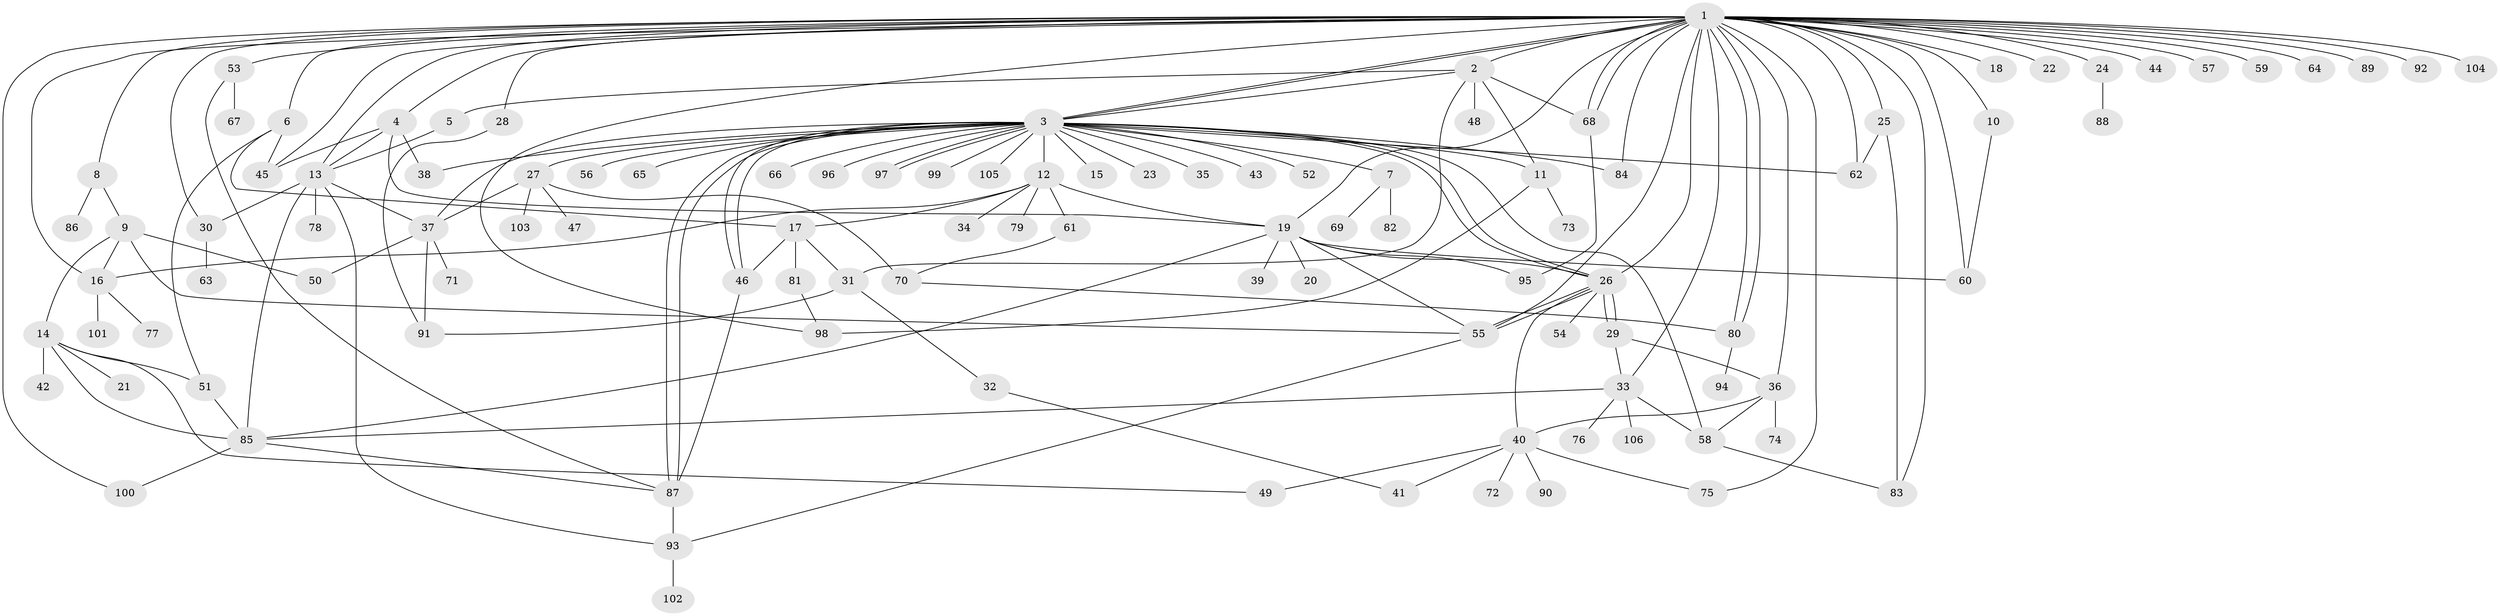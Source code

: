 // Generated by graph-tools (version 1.1) at 2025/14/03/09/25 04:14:30]
// undirected, 106 vertices, 171 edges
graph export_dot {
graph [start="1"]
  node [color=gray90,style=filled];
  1;
  2;
  3;
  4;
  5;
  6;
  7;
  8;
  9;
  10;
  11;
  12;
  13;
  14;
  15;
  16;
  17;
  18;
  19;
  20;
  21;
  22;
  23;
  24;
  25;
  26;
  27;
  28;
  29;
  30;
  31;
  32;
  33;
  34;
  35;
  36;
  37;
  38;
  39;
  40;
  41;
  42;
  43;
  44;
  45;
  46;
  47;
  48;
  49;
  50;
  51;
  52;
  53;
  54;
  55;
  56;
  57;
  58;
  59;
  60;
  61;
  62;
  63;
  64;
  65;
  66;
  67;
  68;
  69;
  70;
  71;
  72;
  73;
  74;
  75;
  76;
  77;
  78;
  79;
  80;
  81;
  82;
  83;
  84;
  85;
  86;
  87;
  88;
  89;
  90;
  91;
  92;
  93;
  94;
  95;
  96;
  97;
  98;
  99;
  100;
  101;
  102;
  103;
  104;
  105;
  106;
  1 -- 2;
  1 -- 3;
  1 -- 3;
  1 -- 4;
  1 -- 6;
  1 -- 8;
  1 -- 10;
  1 -- 13;
  1 -- 16;
  1 -- 18;
  1 -- 19;
  1 -- 22;
  1 -- 24;
  1 -- 25;
  1 -- 26;
  1 -- 28;
  1 -- 30;
  1 -- 33;
  1 -- 36;
  1 -- 44;
  1 -- 45;
  1 -- 53;
  1 -- 55;
  1 -- 57;
  1 -- 59;
  1 -- 60;
  1 -- 62;
  1 -- 64;
  1 -- 68;
  1 -- 68;
  1 -- 75;
  1 -- 80;
  1 -- 80;
  1 -- 83;
  1 -- 84;
  1 -- 89;
  1 -- 92;
  1 -- 98;
  1 -- 100;
  1 -- 104;
  2 -- 3;
  2 -- 5;
  2 -- 11;
  2 -- 31;
  2 -- 48;
  2 -- 68;
  3 -- 7;
  3 -- 11;
  3 -- 12;
  3 -- 15;
  3 -- 23;
  3 -- 26;
  3 -- 26;
  3 -- 27;
  3 -- 35;
  3 -- 37;
  3 -- 38;
  3 -- 43;
  3 -- 46;
  3 -- 46;
  3 -- 52;
  3 -- 56;
  3 -- 58;
  3 -- 62;
  3 -- 65;
  3 -- 66;
  3 -- 84;
  3 -- 87;
  3 -- 87;
  3 -- 96;
  3 -- 97;
  3 -- 97;
  3 -- 99;
  3 -- 105;
  4 -- 13;
  4 -- 19;
  4 -- 38;
  4 -- 45;
  5 -- 13;
  6 -- 17;
  6 -- 45;
  6 -- 51;
  7 -- 69;
  7 -- 82;
  8 -- 9;
  8 -- 86;
  9 -- 14;
  9 -- 16;
  9 -- 50;
  9 -- 55;
  10 -- 60;
  11 -- 73;
  11 -- 98;
  12 -- 16;
  12 -- 17;
  12 -- 19;
  12 -- 34;
  12 -- 61;
  12 -- 79;
  13 -- 30;
  13 -- 37;
  13 -- 78;
  13 -- 85;
  13 -- 93;
  14 -- 21;
  14 -- 42;
  14 -- 49;
  14 -- 51;
  14 -- 85;
  16 -- 77;
  16 -- 101;
  17 -- 31;
  17 -- 46;
  17 -- 81;
  19 -- 20;
  19 -- 26;
  19 -- 39;
  19 -- 55;
  19 -- 60;
  19 -- 85;
  19 -- 95;
  24 -- 88;
  25 -- 62;
  25 -- 83;
  26 -- 29;
  26 -- 29;
  26 -- 40;
  26 -- 54;
  26 -- 55;
  26 -- 55;
  27 -- 37;
  27 -- 47;
  27 -- 70;
  27 -- 103;
  28 -- 91;
  29 -- 33;
  29 -- 36;
  30 -- 63;
  31 -- 32;
  31 -- 91;
  32 -- 41;
  33 -- 58;
  33 -- 76;
  33 -- 85;
  33 -- 106;
  36 -- 40;
  36 -- 58;
  36 -- 74;
  37 -- 50;
  37 -- 71;
  37 -- 91;
  40 -- 41;
  40 -- 49;
  40 -- 72;
  40 -- 75;
  40 -- 90;
  46 -- 87;
  51 -- 85;
  53 -- 67;
  53 -- 87;
  55 -- 93;
  58 -- 83;
  61 -- 70;
  68 -- 95;
  70 -- 80;
  80 -- 94;
  81 -- 98;
  85 -- 87;
  85 -- 100;
  87 -- 93;
  93 -- 102;
}
